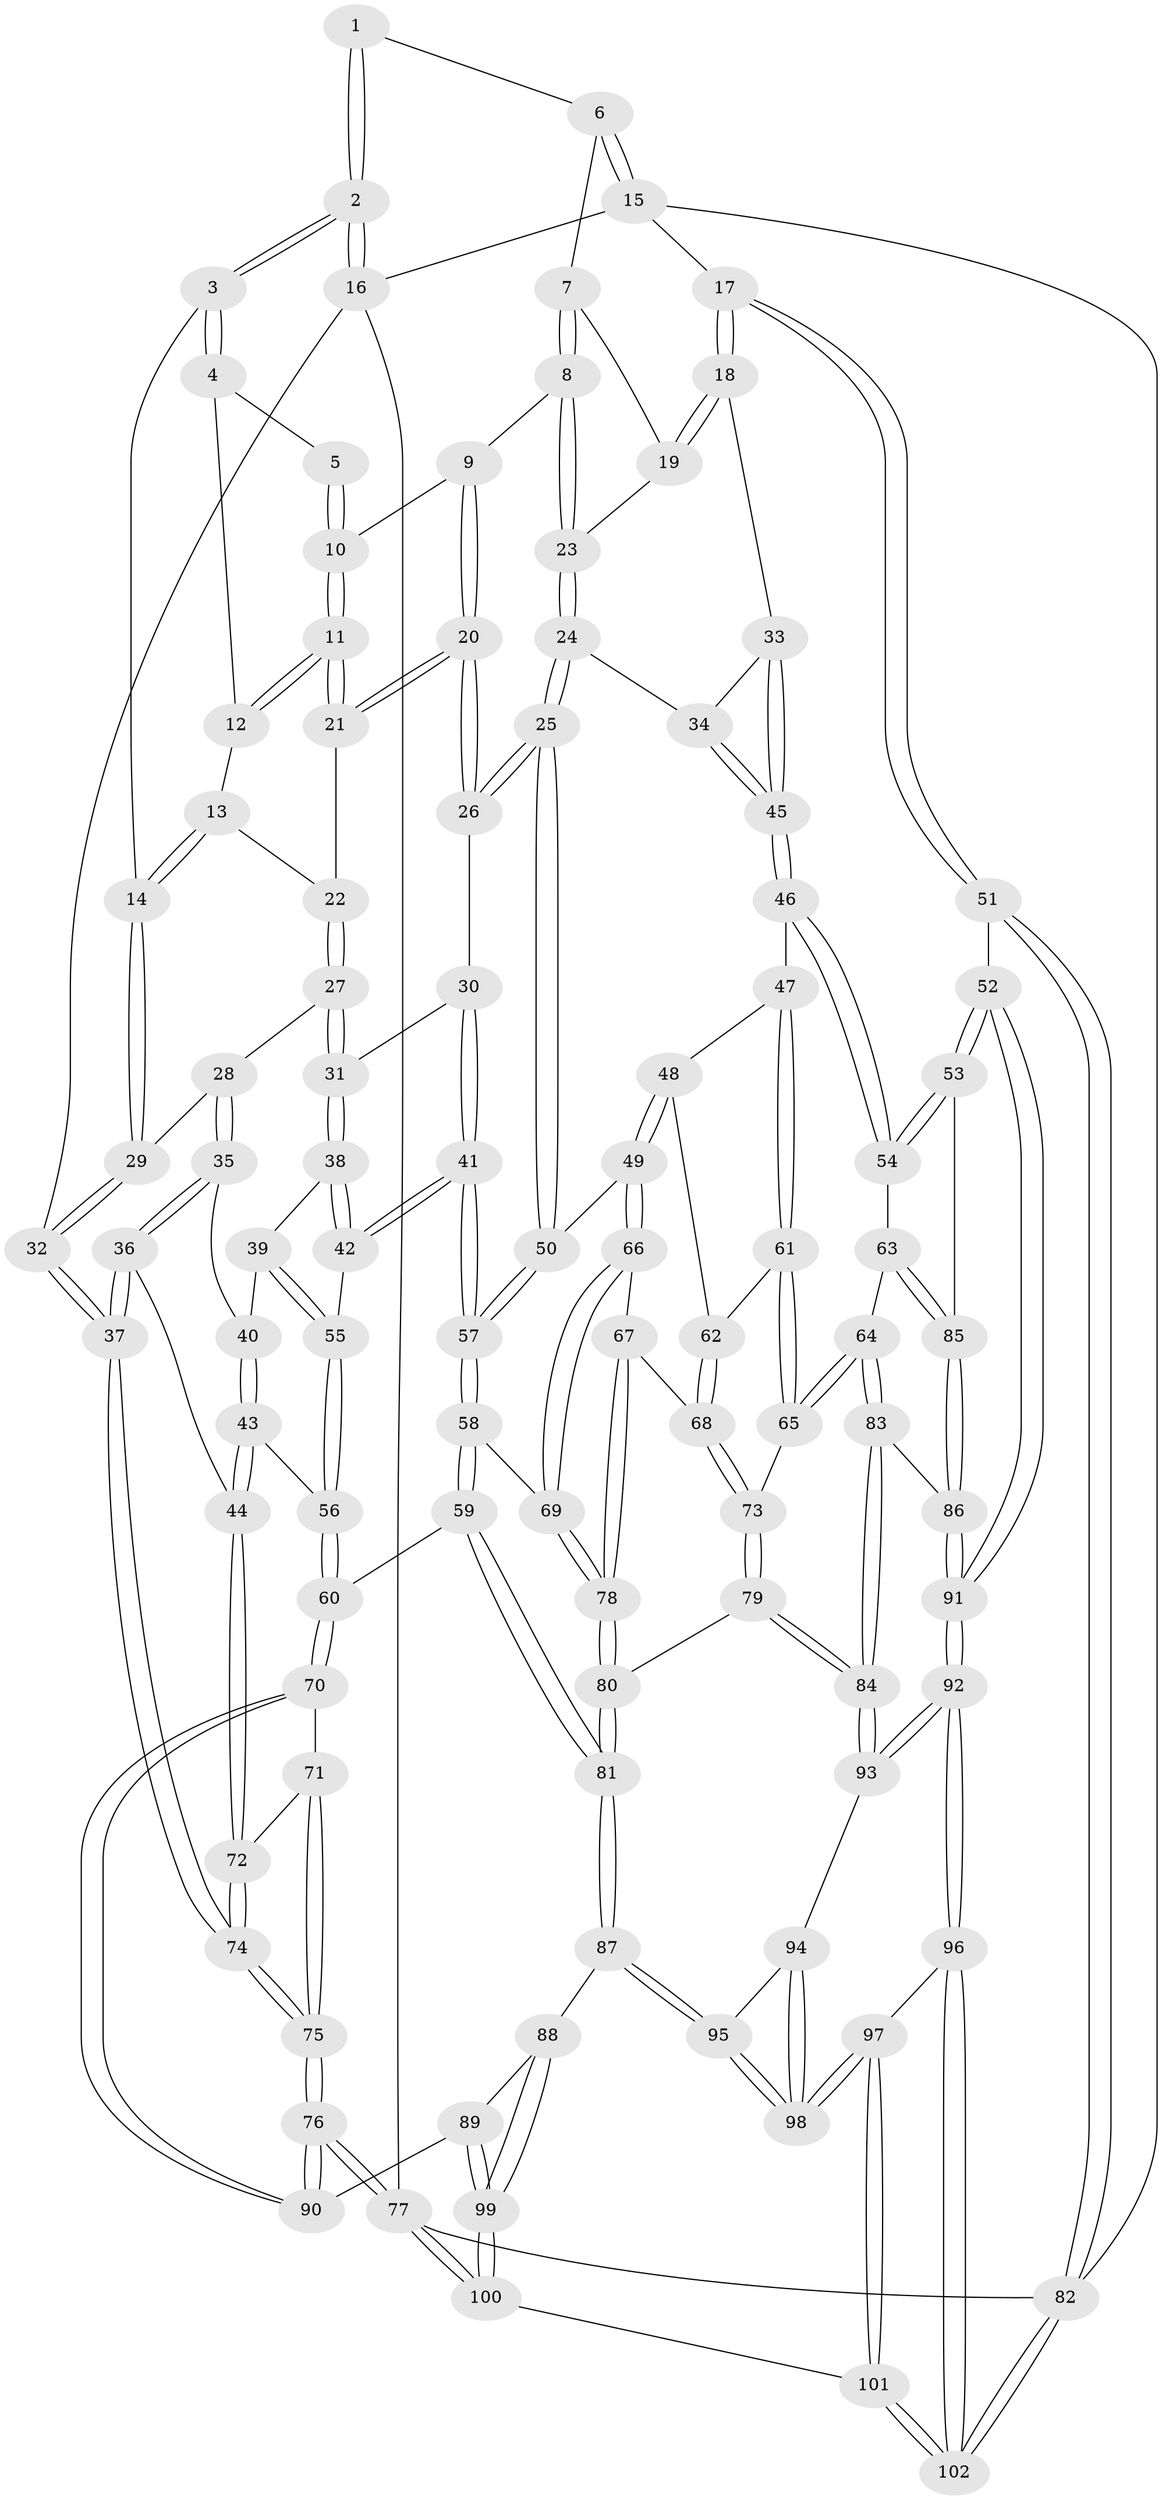 // Generated by graph-tools (version 1.1) at 2025/17/03/09/25 04:17:00]
// undirected, 102 vertices, 252 edges
graph export_dot {
graph [start="1"]
  node [color=gray90,style=filled];
  1 [pos="+0.39261928470367763+0"];
  2 [pos="+0+0"];
  3 [pos="+0.12500522868094283+0.14709383077552102"];
  4 [pos="+0.25270195334210915+0.051219054396081"];
  5 [pos="+0.3926164858689483+0"];
  6 [pos="+0.8484570238482637+0"];
  7 [pos="+0.8149975354784121+0"];
  8 [pos="+0.7251880422097827+0.10505479357278387"];
  9 [pos="+0.5084651471469638+0.09125063968250635"];
  10 [pos="+0.43252008370605555+0.03663289309083757"];
  11 [pos="+0.39214983007065646+0.10990221506005246"];
  12 [pos="+0.2830594214960302+0.0967536246066001"];
  13 [pos="+0.2526928355936525+0.14906314347599342"];
  14 [pos="+0.1285737138597909+0.15458636027140868"];
  15 [pos="+1+0"];
  16 [pos="+0+0"];
  17 [pos="+1+0.26164447140065256"];
  18 [pos="+1+0.28636826082685285"];
  19 [pos="+0.9319419396142261+0.16835501399262934"];
  20 [pos="+0.5289142819878027+0.23976376540027078"];
  21 [pos="+0.3816214590763435+0.14144786921029634"];
  22 [pos="+0.3591978683323874+0.1792881764260554"];
  23 [pos="+0.7284932945802693+0.1832757906928718"];
  24 [pos="+0.7191511811717718+0.28036042740097283"];
  25 [pos="+0.6157842552259057+0.35608013420047463"];
  26 [pos="+0.5634169736631811+0.32832729766970437"];
  27 [pos="+0.3512190078952346+0.28813220637627585"];
  28 [pos="+0.15135135174154057+0.25431343614634694"];
  29 [pos="+0.1358202027465328+0.22283291564387567"];
  30 [pos="+0.38407009409616044+0.3128749896848743"];
  31 [pos="+0.35885907707482817+0.29962110764559763"];
  32 [pos="+0+0.3652633584165167"];
  33 [pos="+1+0.2883360137285144"];
  34 [pos="+0.7315705467700125+0.2852128052512362"];
  35 [pos="+0.13558713668033867+0.3449177229912998"];
  36 [pos="+0.11260900120484613+0.3624536763395799"];
  37 [pos="+0+0.4388299977437853"];
  38 [pos="+0.28430531610762216+0.39044720240386044"];
  39 [pos="+0.21527468447754375+0.4138982341997321"];
  40 [pos="+0.1620030431038475+0.37030853936826197"];
  41 [pos="+0.38037319856247476+0.5438804987841319"];
  42 [pos="+0.3356746004390869+0.5009110750193091"];
  43 [pos="+0.13490504553294413+0.5318338252312651"];
  44 [pos="+0.09477403652563454+0.5428259475710693"];
  45 [pos="+0.8890025425968275+0.4863426611563421"];
  46 [pos="+0.8888752362416393+0.48843121727923705"];
  47 [pos="+0.8557344448865216+0.5014429610431682"];
  48 [pos="+0.7920101820301025+0.5109431115851877"];
  49 [pos="+0.6200236297004004+0.43170735438861924"];
  50 [pos="+0.6107975512162986+0.40800514231995555"];
  51 [pos="+1+0.6680624446441522"];
  52 [pos="+1+0.6677635785666405"];
  53 [pos="+1+0.6460604717594051"];
  54 [pos="+0.8983822481967789+0.5027505671238309"];
  55 [pos="+0.21602527079065365+0.45924057235488797"];
  56 [pos="+0.18524865115898706+0.5223663836634816"];
  57 [pos="+0.3836699872968801+0.5510685808985782"];
  58 [pos="+0.3819618720521468+0.5583355111209278"];
  59 [pos="+0.33528915925139197+0.6177385112345049"];
  60 [pos="+0.31432621672853667+0.6269053072719961"];
  61 [pos="+0.7999998305100074+0.6011727771933217"];
  62 [pos="+0.7681977348343317+0.566414130173237"];
  63 [pos="+0.8392622023358338+0.6417594919193775"];
  64 [pos="+0.8202844027157887+0.646561073615389"];
  65 [pos="+0.8096370435261776+0.6379281348181192"];
  66 [pos="+0.6206141483229285+0.4372547912101125"];
  67 [pos="+0.6417697527041826+0.5388876999114602"];
  68 [pos="+0.696690236053798+0.5808563837785677"];
  69 [pos="+0.4996152591560247+0.619438769111813"];
  70 [pos="+0.2688299087427941+0.6817299822581612"];
  71 [pos="+0.21196247401316937+0.696934741250308"];
  72 [pos="+0.08900848672859996+0.5471283630800795"];
  73 [pos="+0.7222644128176974+0.6340689950182055"];
  74 [pos="+0+0.6200439298402065"];
  75 [pos="+0+1"];
  76 [pos="+0+1"];
  77 [pos="+0+1"];
  78 [pos="+0.5713116966343024+0.6881265510904174"];
  79 [pos="+0.6813385603020625+0.7501628146766036"];
  80 [pos="+0.5752787697969817+0.7234683275942796"];
  81 [pos="+0.49371533094161746+0.7962919271242154"];
  82 [pos="+1+1"];
  83 [pos="+0.8076049780461131+0.6969377164144074"];
  84 [pos="+0.6862279317781531+0.7541575737668326"];
  85 [pos="+0.9729407678148021+0.6767938522503273"];
  86 [pos="+0.8669348315568877+0.775895348567446"];
  87 [pos="+0.48924458359201234+0.8090656921725355"];
  88 [pos="+0.4672757591271969+0.8240754127541562"];
  89 [pos="+0.3232382921094104+0.8331180482313082"];
  90 [pos="+0.32142863096164787+0.832240423324459"];
  91 [pos="+0.8371974212361046+0.9065101345533635"];
  92 [pos="+0.8315127571899096+0.9168153912995258"];
  93 [pos="+0.7190061196448884+0.8179319167089302"];
  94 [pos="+0.6837618112863356+0.8419602426864062"];
  95 [pos="+0.528165659979868+0.8550071986491263"];
  96 [pos="+0.8333680270106968+0.9315013521394926"];
  97 [pos="+0.5897562270956745+0.9588216468171202"];
  98 [pos="+0.5820601962497746+0.9291483649068746"];
  99 [pos="+0.36066849265578904+1"];
  100 [pos="+0.35786688891624585+1"];
  101 [pos="+0.5109784121495363+1"];
  102 [pos="+1+1"];
  1 -- 2;
  1 -- 2;
  1 -- 6;
  2 -- 3;
  2 -- 3;
  2 -- 16;
  2 -- 16;
  3 -- 4;
  3 -- 4;
  3 -- 14;
  4 -- 5;
  4 -- 12;
  5 -- 10;
  5 -- 10;
  6 -- 7;
  6 -- 15;
  6 -- 15;
  7 -- 8;
  7 -- 8;
  7 -- 19;
  8 -- 9;
  8 -- 23;
  8 -- 23;
  9 -- 10;
  9 -- 20;
  9 -- 20;
  10 -- 11;
  10 -- 11;
  11 -- 12;
  11 -- 12;
  11 -- 21;
  11 -- 21;
  12 -- 13;
  13 -- 14;
  13 -- 14;
  13 -- 22;
  14 -- 29;
  14 -- 29;
  15 -- 16;
  15 -- 17;
  15 -- 82;
  16 -- 32;
  16 -- 77;
  17 -- 18;
  17 -- 18;
  17 -- 51;
  17 -- 51;
  18 -- 19;
  18 -- 19;
  18 -- 33;
  19 -- 23;
  20 -- 21;
  20 -- 21;
  20 -- 26;
  20 -- 26;
  21 -- 22;
  22 -- 27;
  22 -- 27;
  23 -- 24;
  23 -- 24;
  24 -- 25;
  24 -- 25;
  24 -- 34;
  25 -- 26;
  25 -- 26;
  25 -- 50;
  25 -- 50;
  26 -- 30;
  27 -- 28;
  27 -- 31;
  27 -- 31;
  28 -- 29;
  28 -- 35;
  28 -- 35;
  29 -- 32;
  29 -- 32;
  30 -- 31;
  30 -- 41;
  30 -- 41;
  31 -- 38;
  31 -- 38;
  32 -- 37;
  32 -- 37;
  33 -- 34;
  33 -- 45;
  33 -- 45;
  34 -- 45;
  34 -- 45;
  35 -- 36;
  35 -- 36;
  35 -- 40;
  36 -- 37;
  36 -- 37;
  36 -- 44;
  37 -- 74;
  37 -- 74;
  38 -- 39;
  38 -- 42;
  38 -- 42;
  39 -- 40;
  39 -- 55;
  39 -- 55;
  40 -- 43;
  40 -- 43;
  41 -- 42;
  41 -- 42;
  41 -- 57;
  41 -- 57;
  42 -- 55;
  43 -- 44;
  43 -- 44;
  43 -- 56;
  44 -- 72;
  44 -- 72;
  45 -- 46;
  45 -- 46;
  46 -- 47;
  46 -- 54;
  46 -- 54;
  47 -- 48;
  47 -- 61;
  47 -- 61;
  48 -- 49;
  48 -- 49;
  48 -- 62;
  49 -- 50;
  49 -- 66;
  49 -- 66;
  50 -- 57;
  50 -- 57;
  51 -- 52;
  51 -- 82;
  51 -- 82;
  52 -- 53;
  52 -- 53;
  52 -- 91;
  52 -- 91;
  53 -- 54;
  53 -- 54;
  53 -- 85;
  54 -- 63;
  55 -- 56;
  55 -- 56;
  56 -- 60;
  56 -- 60;
  57 -- 58;
  57 -- 58;
  58 -- 59;
  58 -- 59;
  58 -- 69;
  59 -- 60;
  59 -- 81;
  59 -- 81;
  60 -- 70;
  60 -- 70;
  61 -- 62;
  61 -- 65;
  61 -- 65;
  62 -- 68;
  62 -- 68;
  63 -- 64;
  63 -- 85;
  63 -- 85;
  64 -- 65;
  64 -- 65;
  64 -- 83;
  64 -- 83;
  65 -- 73;
  66 -- 67;
  66 -- 69;
  66 -- 69;
  67 -- 68;
  67 -- 78;
  67 -- 78;
  68 -- 73;
  68 -- 73;
  69 -- 78;
  69 -- 78;
  70 -- 71;
  70 -- 90;
  70 -- 90;
  71 -- 72;
  71 -- 75;
  71 -- 75;
  72 -- 74;
  72 -- 74;
  73 -- 79;
  73 -- 79;
  74 -- 75;
  74 -- 75;
  75 -- 76;
  75 -- 76;
  76 -- 77;
  76 -- 77;
  76 -- 90;
  76 -- 90;
  77 -- 100;
  77 -- 100;
  77 -- 82;
  78 -- 80;
  78 -- 80;
  79 -- 80;
  79 -- 84;
  79 -- 84;
  80 -- 81;
  80 -- 81;
  81 -- 87;
  81 -- 87;
  82 -- 102;
  82 -- 102;
  83 -- 84;
  83 -- 84;
  83 -- 86;
  84 -- 93;
  84 -- 93;
  85 -- 86;
  85 -- 86;
  86 -- 91;
  86 -- 91;
  87 -- 88;
  87 -- 95;
  87 -- 95;
  88 -- 89;
  88 -- 99;
  88 -- 99;
  89 -- 90;
  89 -- 99;
  89 -- 99;
  91 -- 92;
  91 -- 92;
  92 -- 93;
  92 -- 93;
  92 -- 96;
  92 -- 96;
  93 -- 94;
  94 -- 95;
  94 -- 98;
  94 -- 98;
  95 -- 98;
  95 -- 98;
  96 -- 97;
  96 -- 102;
  96 -- 102;
  97 -- 98;
  97 -- 98;
  97 -- 101;
  97 -- 101;
  99 -- 100;
  99 -- 100;
  100 -- 101;
  101 -- 102;
  101 -- 102;
}
